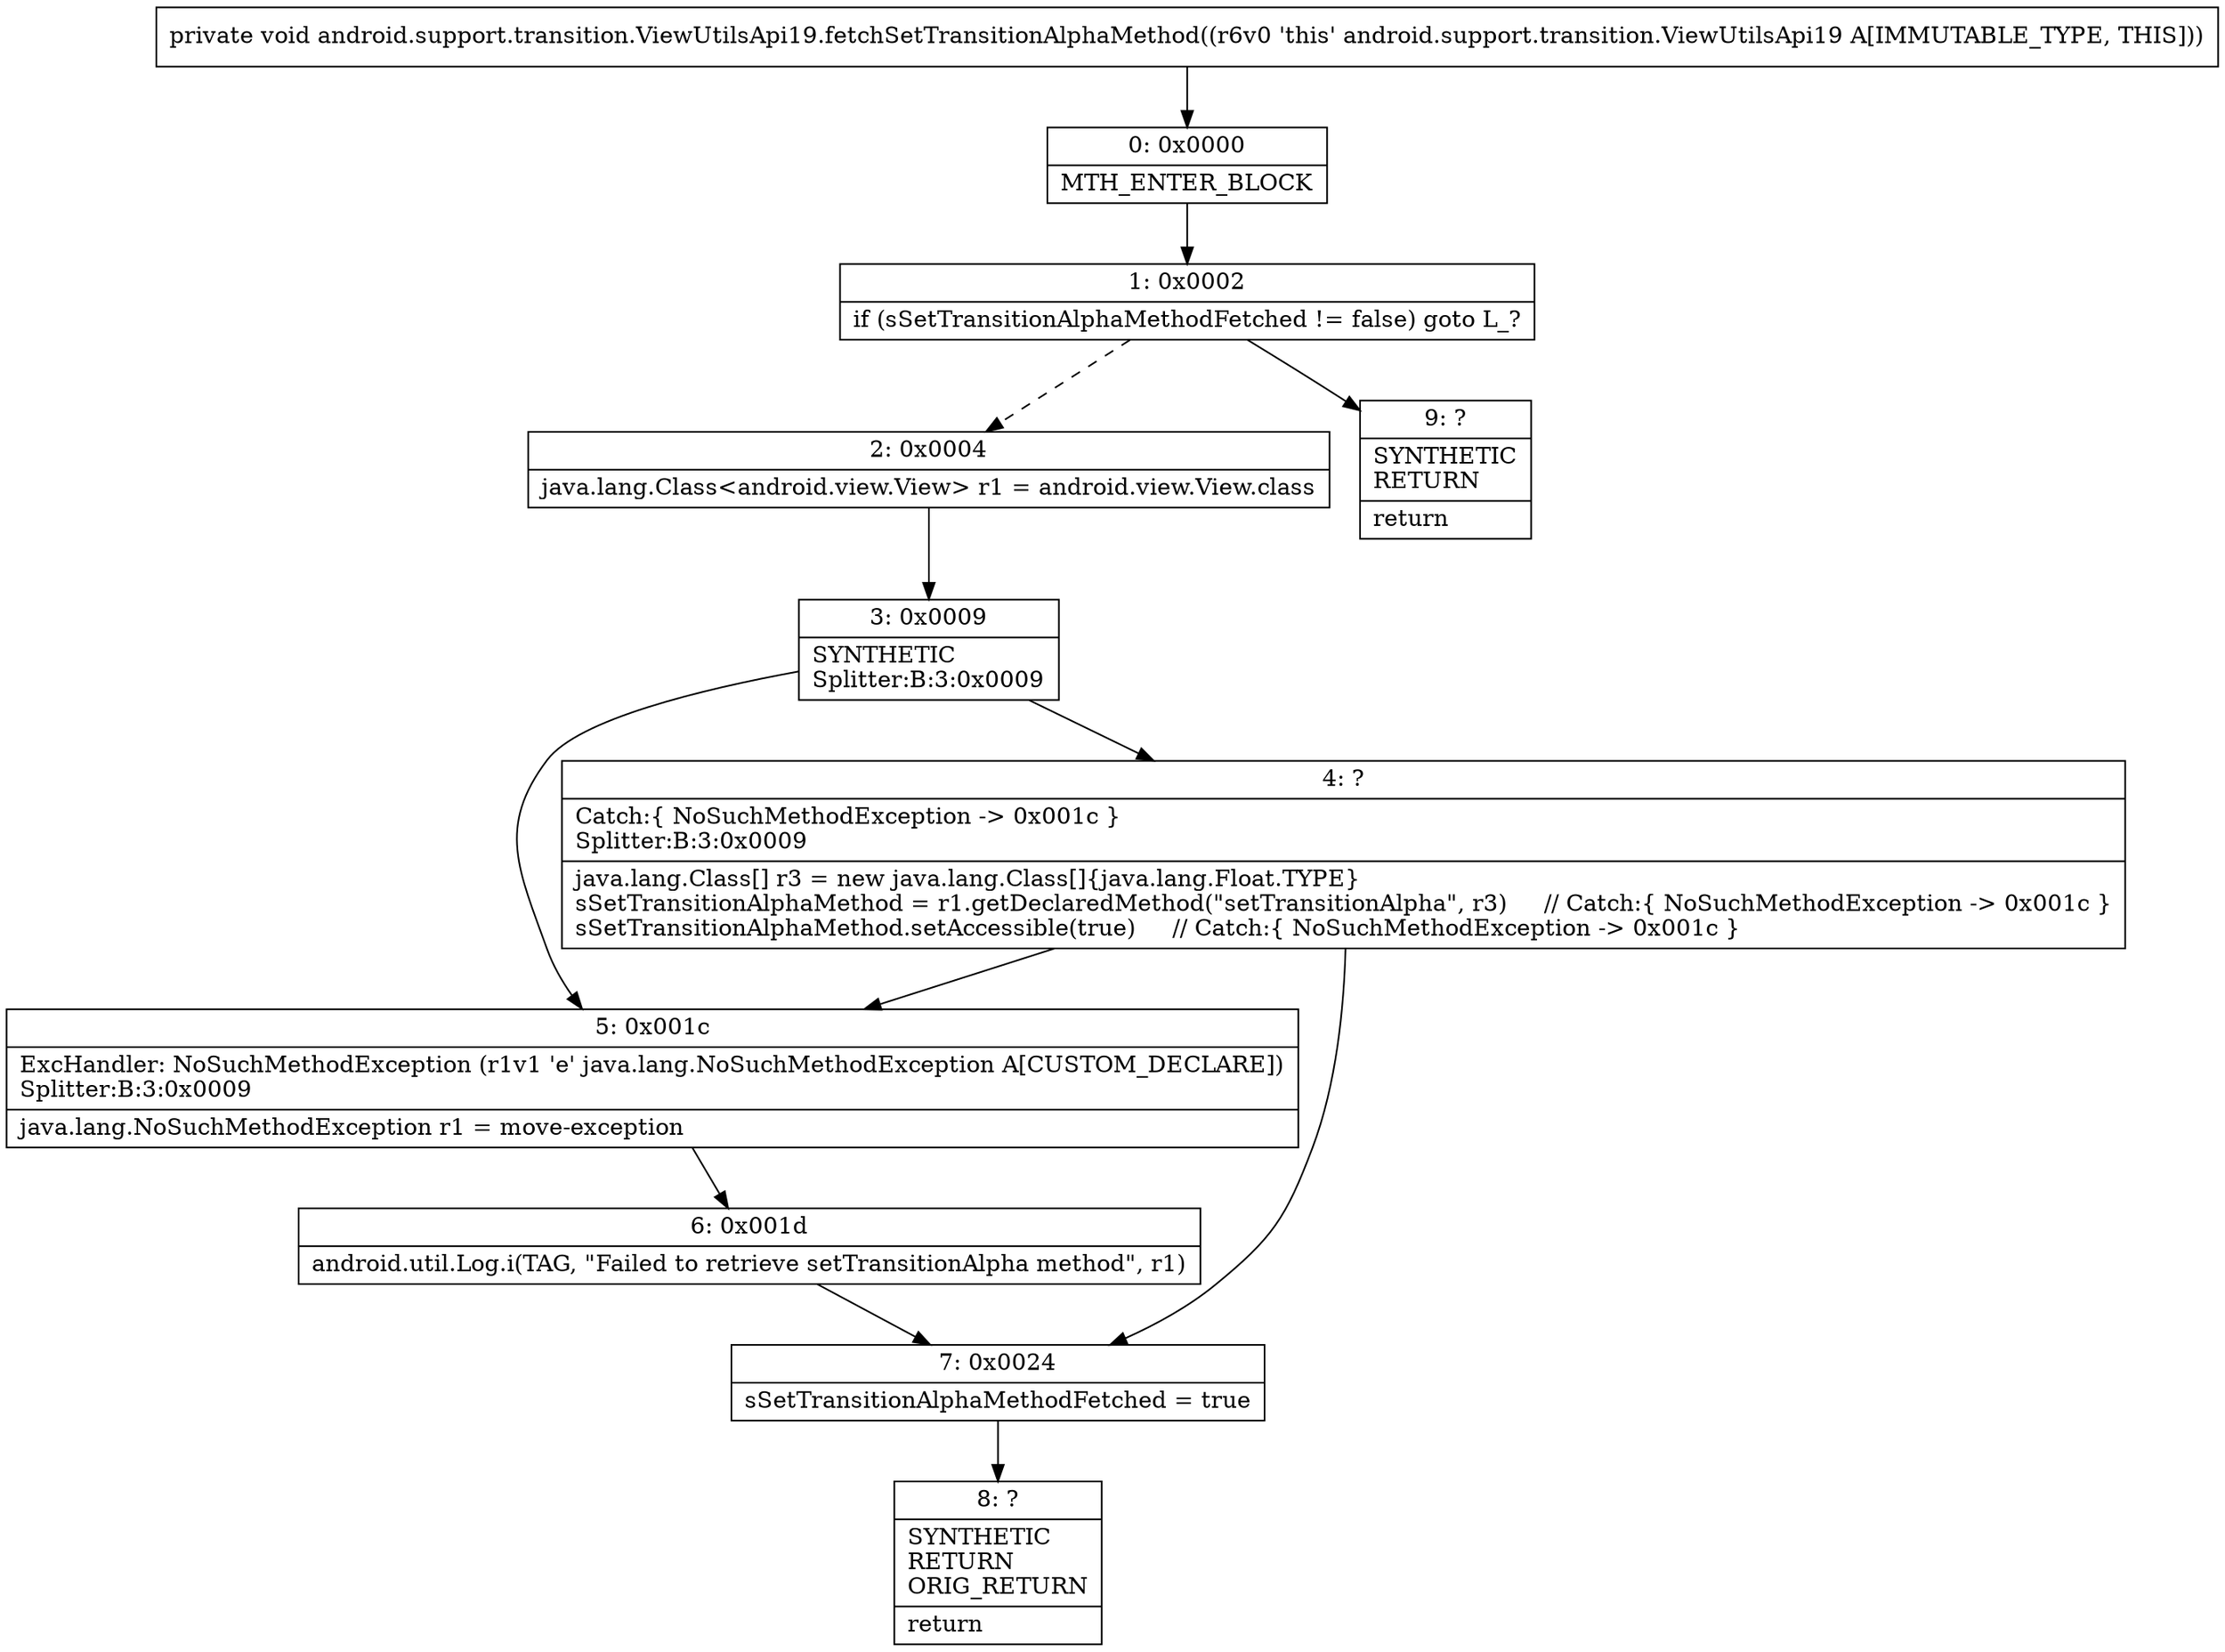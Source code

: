 digraph "CFG forandroid.support.transition.ViewUtilsApi19.fetchSetTransitionAlphaMethod()V" {
Node_0 [shape=record,label="{0\:\ 0x0000|MTH_ENTER_BLOCK\l}"];
Node_1 [shape=record,label="{1\:\ 0x0002|if (sSetTransitionAlphaMethodFetched != false) goto L_?\l}"];
Node_2 [shape=record,label="{2\:\ 0x0004|java.lang.Class\<android.view.View\> r1 = android.view.View.class\l}"];
Node_3 [shape=record,label="{3\:\ 0x0009|SYNTHETIC\lSplitter:B:3:0x0009\l}"];
Node_4 [shape=record,label="{4\:\ ?|Catch:\{ NoSuchMethodException \-\> 0x001c \}\lSplitter:B:3:0x0009\l|java.lang.Class[] r3 = new java.lang.Class[]\{java.lang.Float.TYPE\}\lsSetTransitionAlphaMethod = r1.getDeclaredMethod(\"setTransitionAlpha\", r3)     \/\/ Catch:\{ NoSuchMethodException \-\> 0x001c \}\lsSetTransitionAlphaMethod.setAccessible(true)     \/\/ Catch:\{ NoSuchMethodException \-\> 0x001c \}\l}"];
Node_5 [shape=record,label="{5\:\ 0x001c|ExcHandler: NoSuchMethodException (r1v1 'e' java.lang.NoSuchMethodException A[CUSTOM_DECLARE])\lSplitter:B:3:0x0009\l|java.lang.NoSuchMethodException r1 = move\-exception\l}"];
Node_6 [shape=record,label="{6\:\ 0x001d|android.util.Log.i(TAG, \"Failed to retrieve setTransitionAlpha method\", r1)\l}"];
Node_7 [shape=record,label="{7\:\ 0x0024|sSetTransitionAlphaMethodFetched = true\l}"];
Node_8 [shape=record,label="{8\:\ ?|SYNTHETIC\lRETURN\lORIG_RETURN\l|return\l}"];
Node_9 [shape=record,label="{9\:\ ?|SYNTHETIC\lRETURN\l|return\l}"];
MethodNode[shape=record,label="{private void android.support.transition.ViewUtilsApi19.fetchSetTransitionAlphaMethod((r6v0 'this' android.support.transition.ViewUtilsApi19 A[IMMUTABLE_TYPE, THIS])) }"];
MethodNode -> Node_0;
Node_0 -> Node_1;
Node_1 -> Node_2[style=dashed];
Node_1 -> Node_9;
Node_2 -> Node_3;
Node_3 -> Node_4;
Node_3 -> Node_5;
Node_4 -> Node_5;
Node_4 -> Node_7;
Node_5 -> Node_6;
Node_6 -> Node_7;
Node_7 -> Node_8;
}

